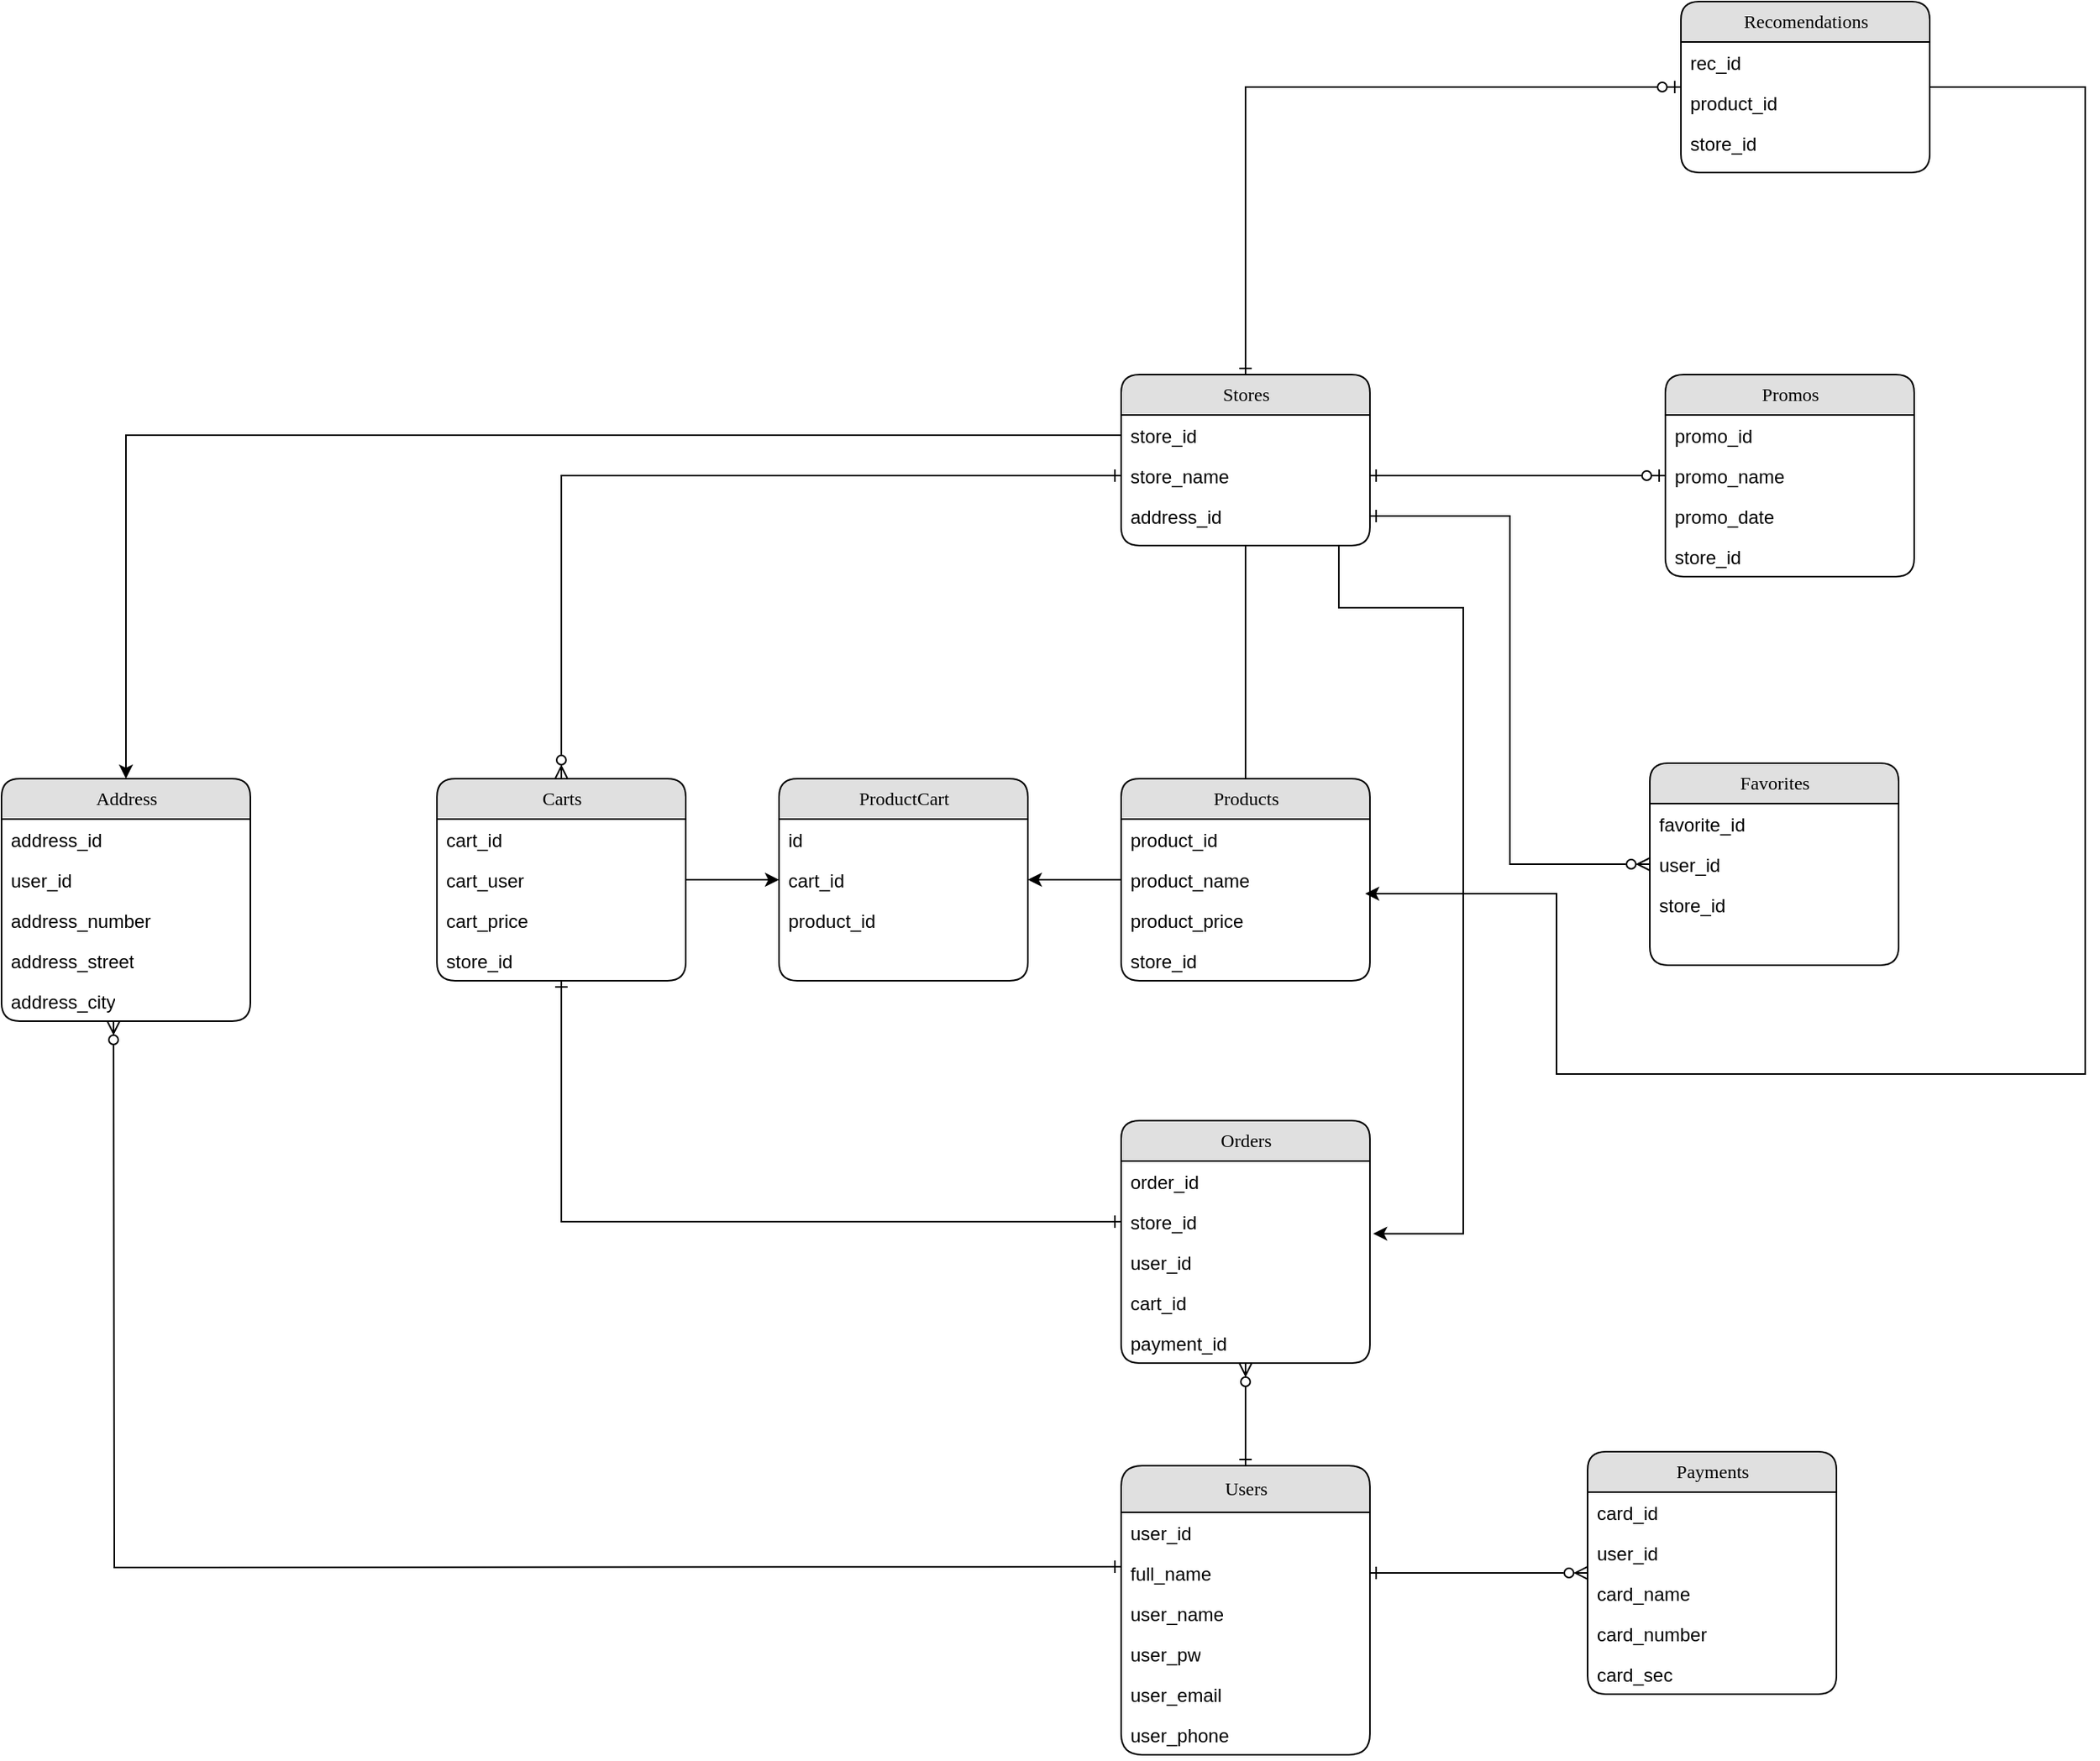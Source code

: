 <mxfile version="24.2.2" type="device">
  <diagram name="Page-1" id="b520641d-4fe3-3701-9064-5fc419738815">
    <mxGraphModel dx="1793" dy="1825" grid="1" gridSize="10" guides="1" tooltips="1" connect="1" arrows="1" fold="1" page="1" pageScale="1" pageWidth="1100" pageHeight="850" background="none" math="0" shadow="0">
      <root>
        <mxCell id="0" />
        <mxCell id="1" parent="0" />
        <mxCell id="NG-elbxsa3YwcpN-TTmp-94" style="edgeStyle=orthogonalEdgeStyle;rounded=0;orthogonalLoop=1;jettySize=auto;html=1;endArrow=ERzeroToMany;endFill=0;startArrow=ERone;startFill=0;" parent="1" source="NG-elbxsa3YwcpN-TTmp-6" target="NG-elbxsa3YwcpN-TTmp-36" edge="1">
          <mxGeometry relative="1" as="geometry" />
        </mxCell>
        <mxCell id="NG-elbxsa3YwcpN-TTmp-6" value="Users" style="swimlane;html=1;fontStyle=0;childLayout=stackLayout;horizontal=1;startSize=30;fillColor=#e0e0e0;horizontalStack=0;resizeParent=1;resizeLast=0;collapsible=1;marginBottom=0;swimlaneFillColor=#ffffff;align=center;rounded=1;shadow=0;comic=0;labelBackgroundColor=none;strokeWidth=1;fontFamily=Verdana;fontSize=12" parent="1" vertex="1">
          <mxGeometry x="830" y="792" width="160" height="186" as="geometry" />
        </mxCell>
        <mxCell id="NG-elbxsa3YwcpN-TTmp-7" value="user_id" style="text;html=1;strokeColor=none;fillColor=none;spacingLeft=4;spacingRight=4;whiteSpace=wrap;overflow=hidden;rotatable=0;points=[[0,0.5],[1,0.5]];portConstraint=eastwest;" parent="NG-elbxsa3YwcpN-TTmp-6" vertex="1">
          <mxGeometry y="30" width="160" height="26" as="geometry" />
        </mxCell>
        <mxCell id="NG-elbxsa3YwcpN-TTmp-8" value="full_name" style="text;html=1;strokeColor=none;fillColor=none;spacingLeft=4;spacingRight=4;whiteSpace=wrap;overflow=hidden;rotatable=0;points=[[0,0.5],[1,0.5]];portConstraint=eastwest;" parent="NG-elbxsa3YwcpN-TTmp-6" vertex="1">
          <mxGeometry y="56" width="160" height="26" as="geometry" />
        </mxCell>
        <mxCell id="QTdUDYWzJ6T_EHZHBYRw-10" value="user_name" style="text;html=1;strokeColor=none;fillColor=none;spacingLeft=4;spacingRight=4;whiteSpace=wrap;overflow=hidden;rotatable=0;points=[[0,0.5],[1,0.5]];portConstraint=eastwest;" parent="NG-elbxsa3YwcpN-TTmp-6" vertex="1">
          <mxGeometry y="82" width="160" height="26" as="geometry" />
        </mxCell>
        <mxCell id="NG-elbxsa3YwcpN-TTmp-64" value="user_pw" style="text;html=1;strokeColor=none;fillColor=none;spacingLeft=4;spacingRight=4;whiteSpace=wrap;overflow=hidden;rotatable=0;points=[[0,0.5],[1,0.5]];portConstraint=eastwest;" parent="NG-elbxsa3YwcpN-TTmp-6" vertex="1">
          <mxGeometry y="108" width="160" height="26" as="geometry" />
        </mxCell>
        <mxCell id="QTdUDYWzJ6T_EHZHBYRw-11" value="user_email" style="text;html=1;strokeColor=none;fillColor=none;spacingLeft=4;spacingRight=4;whiteSpace=wrap;overflow=hidden;rotatable=0;points=[[0,0.5],[1,0.5]];portConstraint=eastwest;" parent="NG-elbxsa3YwcpN-TTmp-6" vertex="1">
          <mxGeometry y="134" width="160" height="26" as="geometry" />
        </mxCell>
        <mxCell id="QTdUDYWzJ6T_EHZHBYRw-18" value="user_phone" style="text;html=1;strokeColor=none;fillColor=none;spacingLeft=4;spacingRight=4;whiteSpace=wrap;overflow=hidden;rotatable=0;points=[[0,0.5],[1,0.5]];portConstraint=eastwest;" parent="NG-elbxsa3YwcpN-TTmp-6" vertex="1">
          <mxGeometry y="160" width="160" height="26" as="geometry" />
        </mxCell>
        <mxCell id="NG-elbxsa3YwcpN-TTmp-76" style="edgeStyle=orthogonalEdgeStyle;rounded=0;orthogonalLoop=1;jettySize=auto;html=1;exitX=0.5;exitY=1;exitDx=0;exitDy=0;strokeColor=default;curved=1;endArrow=none;endFill=0;" parent="1" source="NG-elbxsa3YwcpN-TTmp-11" target="NG-elbxsa3YwcpN-TTmp-26" edge="1">
          <mxGeometry relative="1" as="geometry" />
        </mxCell>
        <mxCell id="NG-elbxsa3YwcpN-TTmp-93" style="edgeStyle=orthogonalEdgeStyle;rounded=0;orthogonalLoop=1;jettySize=auto;html=1;entryX=1.013;entryY=-0.204;entryDx=0;entryDy=0;entryPerimeter=0;" parent="1" target="NG-elbxsa3YwcpN-TTmp-39" edge="1">
          <mxGeometry relative="1" as="geometry">
            <Array as="points">
              <mxPoint x="970" y="240" />
              <mxPoint x="1050" y="240" />
              <mxPoint x="1050" y="643" />
            </Array>
            <mxPoint x="970" y="200" as="sourcePoint" />
          </mxGeometry>
        </mxCell>
        <mxCell id="NG-elbxsa3YwcpN-TTmp-11" value="Stores" style="swimlane;html=1;fontStyle=0;childLayout=stackLayout;horizontal=1;startSize=26;fillColor=#e0e0e0;horizontalStack=0;resizeParent=1;resizeLast=0;collapsible=1;marginBottom=0;swimlaneFillColor=#ffffff;align=center;rounded=1;shadow=0;comic=0;labelBackgroundColor=none;strokeWidth=1;fontFamily=Verdana;fontSize=12" parent="1" vertex="1">
          <mxGeometry x="830" y="90" width="160" height="110" as="geometry" />
        </mxCell>
        <mxCell id="NG-elbxsa3YwcpN-TTmp-13" value="store_id" style="text;html=1;strokeColor=none;fillColor=none;spacingLeft=4;spacingRight=4;whiteSpace=wrap;overflow=hidden;rotatable=0;points=[[0,0.5],[1,0.5]];portConstraint=eastwest;" parent="NG-elbxsa3YwcpN-TTmp-11" vertex="1">
          <mxGeometry y="26" width="160" height="26" as="geometry" />
        </mxCell>
        <mxCell id="NG-elbxsa3YwcpN-TTmp-14" value="store_name" style="text;html=1;strokeColor=none;fillColor=none;spacingLeft=4;spacingRight=4;whiteSpace=wrap;overflow=hidden;rotatable=0;points=[[0,0.5],[1,0.5]];portConstraint=eastwest;" parent="NG-elbxsa3YwcpN-TTmp-11" vertex="1">
          <mxGeometry y="52" width="160" height="26" as="geometry" />
        </mxCell>
        <mxCell id="NG-elbxsa3YwcpN-TTmp-15" value="address_id" style="text;html=1;strokeColor=none;fillColor=none;spacingLeft=4;spacingRight=4;whiteSpace=wrap;overflow=hidden;rotatable=0;points=[[0,0.5],[1,0.5]];portConstraint=eastwest;" parent="NG-elbxsa3YwcpN-TTmp-11" vertex="1">
          <mxGeometry y="78" width="160" height="26" as="geometry" />
        </mxCell>
        <mxCell id="NG-elbxsa3YwcpN-TTmp-16" value="&lt;div&gt;Address&lt;/div&gt;" style="swimlane;html=1;fontStyle=0;childLayout=stackLayout;horizontal=1;startSize=26;fillColor=#e0e0e0;horizontalStack=0;resizeParent=1;resizeLast=0;collapsible=1;marginBottom=0;swimlaneFillColor=#ffffff;align=center;rounded=1;shadow=0;comic=0;labelBackgroundColor=none;strokeWidth=1;fontFamily=Verdana;fontSize=12" parent="1" vertex="1">
          <mxGeometry x="110" y="350" width="160" height="156" as="geometry" />
        </mxCell>
        <mxCell id="NG-elbxsa3YwcpN-TTmp-62" value="address_id" style="text;html=1;strokeColor=none;fillColor=none;spacingLeft=4;spacingRight=4;whiteSpace=wrap;overflow=hidden;rotatable=0;points=[[0,0.5],[1,0.5]];portConstraint=eastwest;" parent="NG-elbxsa3YwcpN-TTmp-16" vertex="1">
          <mxGeometry y="26" width="160" height="26" as="geometry" />
        </mxCell>
        <mxCell id="NG-elbxsa3YwcpN-TTmp-19" value="user_id" style="text;html=1;strokeColor=none;fillColor=none;spacingLeft=4;spacingRight=4;whiteSpace=wrap;overflow=hidden;rotatable=0;points=[[0,0.5],[1,0.5]];portConstraint=eastwest;" parent="NG-elbxsa3YwcpN-TTmp-16" vertex="1">
          <mxGeometry y="52" width="160" height="26" as="geometry" />
        </mxCell>
        <mxCell id="NG-elbxsa3YwcpN-TTmp-20" value="address_number" style="text;html=1;strokeColor=none;fillColor=none;spacingLeft=4;spacingRight=4;whiteSpace=wrap;overflow=hidden;rotatable=0;points=[[0,0.5],[1,0.5]];portConstraint=eastwest;" parent="NG-elbxsa3YwcpN-TTmp-16" vertex="1">
          <mxGeometry y="78" width="160" height="26" as="geometry" />
        </mxCell>
        <mxCell id="NG-elbxsa3YwcpN-TTmp-17" value="address_street" style="text;html=1;strokeColor=none;fillColor=none;spacingLeft=4;spacingRight=4;whiteSpace=wrap;overflow=hidden;rotatable=0;points=[[0,0.5],[1,0.5]];portConstraint=eastwest;" parent="NG-elbxsa3YwcpN-TTmp-16" vertex="1">
          <mxGeometry y="104" width="160" height="26" as="geometry" />
        </mxCell>
        <mxCell id="QTdUDYWzJ6T_EHZHBYRw-2" value="address_city" style="text;html=1;strokeColor=none;fillColor=none;spacingLeft=4;spacingRight=4;whiteSpace=wrap;overflow=hidden;rotatable=0;points=[[0,0.5],[1,0.5]];portConstraint=eastwest;" parent="NG-elbxsa3YwcpN-TTmp-16" vertex="1">
          <mxGeometry y="130" width="160" height="26" as="geometry" />
        </mxCell>
        <mxCell id="NG-elbxsa3YwcpN-TTmp-21" value="&lt;div&gt;Payments&lt;/div&gt;" style="swimlane;html=1;fontStyle=0;childLayout=stackLayout;horizontal=1;startSize=26;fillColor=#e0e0e0;horizontalStack=0;resizeParent=1;resizeLast=0;collapsible=1;marginBottom=0;swimlaneFillColor=#ffffff;align=center;rounded=1;shadow=0;comic=0;labelBackgroundColor=none;strokeWidth=1;fontFamily=Verdana;fontSize=12" parent="1" vertex="1">
          <mxGeometry x="1130" y="783" width="160" height="156" as="geometry" />
        </mxCell>
        <mxCell id="NG-elbxsa3YwcpN-TTmp-22" value="card_id" style="text;html=1;strokeColor=none;fillColor=none;spacingLeft=4;spacingRight=4;whiteSpace=wrap;overflow=hidden;rotatable=0;points=[[0,0.5],[1,0.5]];portConstraint=eastwest;" parent="NG-elbxsa3YwcpN-TTmp-21" vertex="1">
          <mxGeometry y="26" width="160" height="26" as="geometry" />
        </mxCell>
        <mxCell id="QTdUDYWzJ6T_EHZHBYRw-3" value="user_id" style="text;html=1;strokeColor=none;fillColor=none;spacingLeft=4;spacingRight=4;whiteSpace=wrap;overflow=hidden;rotatable=0;points=[[0,0.5],[1,0.5]];portConstraint=eastwest;" parent="NG-elbxsa3YwcpN-TTmp-21" vertex="1">
          <mxGeometry y="52" width="160" height="26" as="geometry" />
        </mxCell>
        <mxCell id="NG-elbxsa3YwcpN-TTmp-23" value="card_name" style="text;html=1;strokeColor=none;fillColor=none;spacingLeft=4;spacingRight=4;whiteSpace=wrap;overflow=hidden;rotatable=0;points=[[0,0.5],[1,0.5]];portConstraint=eastwest;" parent="NG-elbxsa3YwcpN-TTmp-21" vertex="1">
          <mxGeometry y="78" width="160" height="26" as="geometry" />
        </mxCell>
        <mxCell id="NG-elbxsa3YwcpN-TTmp-24" value="card_number" style="text;html=1;strokeColor=none;fillColor=none;spacingLeft=4;spacingRight=4;whiteSpace=wrap;overflow=hidden;rotatable=0;points=[[0,0.5],[1,0.5]];portConstraint=eastwest;" parent="NG-elbxsa3YwcpN-TTmp-21" vertex="1">
          <mxGeometry y="104" width="160" height="26" as="geometry" />
        </mxCell>
        <mxCell id="NG-elbxsa3YwcpN-TTmp-25" value="card_sec" style="text;html=1;strokeColor=none;fillColor=none;spacingLeft=4;spacingRight=4;whiteSpace=wrap;overflow=hidden;rotatable=0;points=[[0,0.5],[1,0.5]];portConstraint=eastwest;" parent="NG-elbxsa3YwcpN-TTmp-21" vertex="1">
          <mxGeometry y="130" width="160" height="26" as="geometry" />
        </mxCell>
        <mxCell id="NG-elbxsa3YwcpN-TTmp-26" value="Products" style="swimlane;html=1;fontStyle=0;childLayout=stackLayout;horizontal=1;startSize=26;fillColor=#e0e0e0;horizontalStack=0;resizeParent=1;resizeLast=0;collapsible=1;marginBottom=0;swimlaneFillColor=#ffffff;align=center;rounded=1;shadow=0;comic=0;labelBackgroundColor=none;strokeWidth=1;fontFamily=Verdana;fontSize=12" parent="1" vertex="1">
          <mxGeometry x="830" y="350" width="160" height="130" as="geometry" />
        </mxCell>
        <mxCell id="NG-elbxsa3YwcpN-TTmp-27" value="product_id" style="text;html=1;strokeColor=none;fillColor=none;spacingLeft=4;spacingRight=4;whiteSpace=wrap;overflow=hidden;rotatable=0;points=[[0,0.5],[1,0.5]];portConstraint=eastwest;" parent="NG-elbxsa3YwcpN-TTmp-26" vertex="1">
          <mxGeometry y="26" width="160" height="26" as="geometry" />
        </mxCell>
        <mxCell id="NG-elbxsa3YwcpN-TTmp-28" value="product_name" style="text;html=1;strokeColor=none;fillColor=none;spacingLeft=4;spacingRight=4;whiteSpace=wrap;overflow=hidden;rotatable=0;points=[[0,0.5],[1,0.5]];portConstraint=eastwest;" parent="NG-elbxsa3YwcpN-TTmp-26" vertex="1">
          <mxGeometry y="52" width="160" height="26" as="geometry" />
        </mxCell>
        <mxCell id="NG-elbxsa3YwcpN-TTmp-29" value="product_price" style="text;html=1;strokeColor=none;fillColor=none;spacingLeft=4;spacingRight=4;whiteSpace=wrap;overflow=hidden;rotatable=0;points=[[0,0.5],[1,0.5]];portConstraint=eastwest;" parent="NG-elbxsa3YwcpN-TTmp-26" vertex="1">
          <mxGeometry y="78" width="160" height="26" as="geometry" />
        </mxCell>
        <mxCell id="NG-elbxsa3YwcpN-TTmp-71" value="store_id" style="text;html=1;strokeColor=none;fillColor=none;spacingLeft=4;spacingRight=4;whiteSpace=wrap;overflow=hidden;rotatable=0;points=[[0,0.5],[1,0.5]];portConstraint=eastwest;" parent="NG-elbxsa3YwcpN-TTmp-26" vertex="1">
          <mxGeometry y="104" width="160" height="26" as="geometry" />
        </mxCell>
        <mxCell id="NG-elbxsa3YwcpN-TTmp-31" value="Carts" style="swimlane;html=1;fontStyle=0;childLayout=stackLayout;horizontal=1;startSize=26;fillColor=#e0e0e0;horizontalStack=0;resizeParent=1;resizeLast=0;collapsible=1;marginBottom=0;swimlaneFillColor=#ffffff;align=center;rounded=1;shadow=0;comic=0;labelBackgroundColor=none;strokeWidth=1;fontFamily=Verdana;fontSize=12" parent="1" vertex="1">
          <mxGeometry x="390" y="350" width="160" height="130" as="geometry" />
        </mxCell>
        <mxCell id="NG-elbxsa3YwcpN-TTmp-32" value="cart_id" style="text;html=1;strokeColor=none;fillColor=none;spacingLeft=4;spacingRight=4;whiteSpace=wrap;overflow=hidden;rotatable=0;points=[[0,0.5],[1,0.5]];portConstraint=eastwest;" parent="NG-elbxsa3YwcpN-TTmp-31" vertex="1">
          <mxGeometry y="26" width="160" height="26" as="geometry" />
        </mxCell>
        <mxCell id="NG-elbxsa3YwcpN-TTmp-33" value="cart_user" style="text;html=1;strokeColor=none;fillColor=none;spacingLeft=4;spacingRight=4;whiteSpace=wrap;overflow=hidden;rotatable=0;points=[[0,0.5],[1,0.5]];portConstraint=eastwest;" parent="NG-elbxsa3YwcpN-TTmp-31" vertex="1">
          <mxGeometry y="52" width="160" height="26" as="geometry" />
        </mxCell>
        <mxCell id="NG-elbxsa3YwcpN-TTmp-34" value="cart_price" style="text;html=1;strokeColor=none;fillColor=none;spacingLeft=4;spacingRight=4;whiteSpace=wrap;overflow=hidden;rotatable=0;points=[[0,0.5],[1,0.5]];portConstraint=eastwest;" parent="NG-elbxsa3YwcpN-TTmp-31" vertex="1">
          <mxGeometry y="78" width="160" height="26" as="geometry" />
        </mxCell>
        <mxCell id="NG-elbxsa3YwcpN-TTmp-72" value="store_id" style="text;html=1;strokeColor=none;fillColor=none;spacingLeft=4;spacingRight=4;whiteSpace=wrap;overflow=hidden;rotatable=0;points=[[0,0.5],[1,0.5]];portConstraint=eastwest;" parent="NG-elbxsa3YwcpN-TTmp-31" vertex="1">
          <mxGeometry y="104" width="160" height="26" as="geometry" />
        </mxCell>
        <mxCell id="NG-elbxsa3YwcpN-TTmp-36" value="Orders" style="swimlane;html=1;fontStyle=0;childLayout=stackLayout;horizontal=1;startSize=26;fillColor=#e0e0e0;horizontalStack=0;resizeParent=1;resizeLast=0;collapsible=1;marginBottom=0;swimlaneFillColor=#ffffff;align=center;rounded=1;shadow=0;comic=0;labelBackgroundColor=none;strokeWidth=1;fontFamily=Verdana;fontSize=12" parent="1" vertex="1">
          <mxGeometry x="830" y="570" width="160" height="156" as="geometry" />
        </mxCell>
        <mxCell id="NG-elbxsa3YwcpN-TTmp-37" value="order_id" style="text;html=1;strokeColor=none;fillColor=none;spacingLeft=4;spacingRight=4;whiteSpace=wrap;overflow=hidden;rotatable=0;points=[[0,0.5],[1,0.5]];portConstraint=eastwest;" parent="NG-elbxsa3YwcpN-TTmp-36" vertex="1">
          <mxGeometry y="26" width="160" height="26" as="geometry" />
        </mxCell>
        <mxCell id="NG-elbxsa3YwcpN-TTmp-38" value="store_id" style="text;html=1;strokeColor=none;fillColor=none;spacingLeft=4;spacingRight=4;whiteSpace=wrap;overflow=hidden;rotatable=0;points=[[0,0.5],[1,0.5]];portConstraint=eastwest;" parent="NG-elbxsa3YwcpN-TTmp-36" vertex="1">
          <mxGeometry y="52" width="160" height="26" as="geometry" />
        </mxCell>
        <mxCell id="NG-elbxsa3YwcpN-TTmp-39" value="user_id" style="text;html=1;strokeColor=none;fillColor=none;spacingLeft=4;spacingRight=4;whiteSpace=wrap;overflow=hidden;rotatable=0;points=[[0,0.5],[1,0.5]];portConstraint=eastwest;" parent="NG-elbxsa3YwcpN-TTmp-36" vertex="1">
          <mxGeometry y="78" width="160" height="26" as="geometry" />
        </mxCell>
        <mxCell id="NG-elbxsa3YwcpN-TTmp-65" value="cart_id&lt;div&gt;&lt;br&gt;&lt;/div&gt;" style="text;html=1;strokeColor=none;fillColor=none;spacingLeft=4;spacingRight=4;whiteSpace=wrap;overflow=hidden;rotatable=0;points=[[0,0.5],[1,0.5]];portConstraint=eastwest;" parent="NG-elbxsa3YwcpN-TTmp-36" vertex="1">
          <mxGeometry y="104" width="160" height="26" as="geometry" />
        </mxCell>
        <mxCell id="NG-elbxsa3YwcpN-TTmp-95" value="payment_id" style="text;html=1;strokeColor=none;fillColor=none;spacingLeft=4;spacingRight=4;whiteSpace=wrap;overflow=hidden;rotatable=0;points=[[0,0.5],[1,0.5]];portConstraint=eastwest;" parent="NG-elbxsa3YwcpN-TTmp-36" vertex="1">
          <mxGeometry y="130" width="160" height="26" as="geometry" />
        </mxCell>
        <mxCell id="NG-elbxsa3YwcpN-TTmp-41" value="Favorites" style="swimlane;html=1;fontStyle=0;childLayout=stackLayout;horizontal=1;startSize=26;fillColor=#e0e0e0;horizontalStack=0;resizeParent=1;resizeLast=0;collapsible=1;marginBottom=0;swimlaneFillColor=#ffffff;align=center;rounded=1;shadow=0;comic=0;labelBackgroundColor=none;strokeWidth=1;fontFamily=Verdana;fontSize=12" parent="1" vertex="1">
          <mxGeometry x="1170" y="340" width="160" height="130" as="geometry" />
        </mxCell>
        <mxCell id="NG-elbxsa3YwcpN-TTmp-42" value="favorite_id" style="text;html=1;strokeColor=none;fillColor=none;spacingLeft=4;spacingRight=4;whiteSpace=wrap;overflow=hidden;rotatable=0;points=[[0,0.5],[1,0.5]];portConstraint=eastwest;" parent="NG-elbxsa3YwcpN-TTmp-41" vertex="1">
          <mxGeometry y="26" width="160" height="26" as="geometry" />
        </mxCell>
        <mxCell id="NG-elbxsa3YwcpN-TTmp-43" value="user_id" style="text;html=1;strokeColor=none;fillColor=none;spacingLeft=4;spacingRight=4;whiteSpace=wrap;overflow=hidden;rotatable=0;points=[[0,0.5],[1,0.5]];portConstraint=eastwest;" parent="NG-elbxsa3YwcpN-TTmp-41" vertex="1">
          <mxGeometry y="52" width="160" height="26" as="geometry" />
        </mxCell>
        <mxCell id="NG-elbxsa3YwcpN-TTmp-97" value="store_id" style="text;html=1;strokeColor=none;fillColor=none;spacingLeft=4;spacingRight=4;whiteSpace=wrap;overflow=hidden;rotatable=0;points=[[0,0.5],[1,0.5]];portConstraint=eastwest;" parent="NG-elbxsa3YwcpN-TTmp-41" vertex="1">
          <mxGeometry y="78" width="160" height="26" as="geometry" />
        </mxCell>
        <mxCell id="NG-elbxsa3YwcpN-TTmp-96" style="edgeStyle=orthogonalEdgeStyle;rounded=0;orthogonalLoop=1;jettySize=auto;html=1;endArrow=ERone;endFill=0;startArrow=ERzeroToOne;startFill=0;" parent="1" source="NG-elbxsa3YwcpN-TTmp-51" target="NG-elbxsa3YwcpN-TTmp-11" edge="1">
          <mxGeometry relative="1" as="geometry" />
        </mxCell>
        <mxCell id="NG-elbxsa3YwcpN-TTmp-51" value="Recomendations" style="swimlane;html=1;fontStyle=0;childLayout=stackLayout;horizontal=1;startSize=26;fillColor=#e0e0e0;horizontalStack=0;resizeParent=1;resizeLast=0;collapsible=1;marginBottom=0;swimlaneFillColor=#ffffff;align=center;rounded=1;shadow=0;comic=0;labelBackgroundColor=none;strokeWidth=1;fontFamily=Verdana;fontSize=12" parent="1" vertex="1">
          <mxGeometry x="1190" y="-150" width="160" height="110" as="geometry" />
        </mxCell>
        <mxCell id="NG-elbxsa3YwcpN-TTmp-52" value="rec_id" style="text;html=1;strokeColor=none;fillColor=none;spacingLeft=4;spacingRight=4;whiteSpace=wrap;overflow=hidden;rotatable=0;points=[[0,0.5],[1,0.5]];portConstraint=eastwest;" parent="NG-elbxsa3YwcpN-TTmp-51" vertex="1">
          <mxGeometry y="26" width="160" height="26" as="geometry" />
        </mxCell>
        <mxCell id="NG-elbxsa3YwcpN-TTmp-53" value="product_id" style="text;html=1;strokeColor=none;fillColor=none;spacingLeft=4;spacingRight=4;whiteSpace=wrap;overflow=hidden;rotatable=0;points=[[0,0.5],[1,0.5]];portConstraint=eastwest;" parent="NG-elbxsa3YwcpN-TTmp-51" vertex="1">
          <mxGeometry y="52" width="160" height="26" as="geometry" />
        </mxCell>
        <mxCell id="NG-elbxsa3YwcpN-TTmp-54" value="store_id" style="text;html=1;strokeColor=none;fillColor=none;spacingLeft=4;spacingRight=4;whiteSpace=wrap;overflow=hidden;rotatable=0;points=[[0,0.5],[1,0.5]];portConstraint=eastwest;" parent="NG-elbxsa3YwcpN-TTmp-51" vertex="1">
          <mxGeometry y="78" width="160" height="26" as="geometry" />
        </mxCell>
        <mxCell id="NG-elbxsa3YwcpN-TTmp-56" value="Promos" style="swimlane;html=1;fontStyle=0;childLayout=stackLayout;horizontal=1;startSize=26;fillColor=#e0e0e0;horizontalStack=0;resizeParent=1;resizeLast=0;collapsible=1;marginBottom=0;swimlaneFillColor=#ffffff;align=center;rounded=1;shadow=0;comic=0;labelBackgroundColor=none;strokeWidth=1;fontFamily=Verdana;fontSize=12" parent="1" vertex="1">
          <mxGeometry x="1180" y="90" width="160" height="130" as="geometry" />
        </mxCell>
        <mxCell id="NG-elbxsa3YwcpN-TTmp-57" value="promo_id" style="text;html=1;strokeColor=none;fillColor=none;spacingLeft=4;spacingRight=4;whiteSpace=wrap;overflow=hidden;rotatable=0;points=[[0,0.5],[1,0.5]];portConstraint=eastwest;" parent="NG-elbxsa3YwcpN-TTmp-56" vertex="1">
          <mxGeometry y="26" width="160" height="26" as="geometry" />
        </mxCell>
        <mxCell id="NG-elbxsa3YwcpN-TTmp-58" value="promo_name" style="text;html=1;strokeColor=none;fillColor=none;spacingLeft=4;spacingRight=4;whiteSpace=wrap;overflow=hidden;rotatable=0;points=[[0,0.5],[1,0.5]];portConstraint=eastwest;" parent="NG-elbxsa3YwcpN-TTmp-56" vertex="1">
          <mxGeometry y="52" width="160" height="26" as="geometry" />
        </mxCell>
        <mxCell id="NG-elbxsa3YwcpN-TTmp-59" value="promo_date" style="text;html=1;strokeColor=none;fillColor=none;spacingLeft=4;spacingRight=4;whiteSpace=wrap;overflow=hidden;rotatable=0;points=[[0,0.5],[1,0.5]];portConstraint=eastwest;" parent="NG-elbxsa3YwcpN-TTmp-56" vertex="1">
          <mxGeometry y="78" width="160" height="26" as="geometry" />
        </mxCell>
        <mxCell id="NG-elbxsa3YwcpN-TTmp-78" value="store_id" style="text;html=1;strokeColor=none;fillColor=none;spacingLeft=4;spacingRight=4;whiteSpace=wrap;overflow=hidden;rotatable=0;points=[[0,0.5],[1,0.5]];portConstraint=eastwest;" parent="NG-elbxsa3YwcpN-TTmp-56" vertex="1">
          <mxGeometry y="104" width="160" height="26" as="geometry" />
        </mxCell>
        <mxCell id="NG-elbxsa3YwcpN-TTmp-77" style="edgeStyle=orthogonalEdgeStyle;rounded=0;orthogonalLoop=1;jettySize=auto;html=1;exitX=0;exitY=0.5;exitDx=0;exitDy=0;endArrow=ERzeroToMany;endFill=0;startArrow=ERone;startFill=0;" parent="1" source="NG-elbxsa3YwcpN-TTmp-14" target="NG-elbxsa3YwcpN-TTmp-31" edge="1">
          <mxGeometry relative="1" as="geometry" />
        </mxCell>
        <mxCell id="NG-elbxsa3YwcpN-TTmp-79" value="ProductCart" style="swimlane;html=1;fontStyle=0;childLayout=stackLayout;horizontal=1;startSize=26;fillColor=#e0e0e0;horizontalStack=0;resizeParent=1;resizeLast=0;collapsible=1;marginBottom=0;swimlaneFillColor=#ffffff;align=center;rounded=1;shadow=0;comic=0;labelBackgroundColor=none;strokeWidth=1;fontFamily=Verdana;fontSize=12" parent="1" vertex="1">
          <mxGeometry x="610" y="350" width="160" height="130" as="geometry" />
        </mxCell>
        <mxCell id="QTdUDYWzJ6T_EHZHBYRw-4" value="id&lt;div&gt;&lt;br&gt;&lt;/div&gt;" style="text;html=1;strokeColor=none;fillColor=none;spacingLeft=4;spacingRight=4;whiteSpace=wrap;overflow=hidden;rotatable=0;points=[[0,0.5],[1,0.5]];portConstraint=eastwest;" parent="NG-elbxsa3YwcpN-TTmp-79" vertex="1">
          <mxGeometry y="26" width="160" height="26" as="geometry" />
        </mxCell>
        <mxCell id="NG-elbxsa3YwcpN-TTmp-80" value="cart_id" style="text;html=1;strokeColor=none;fillColor=none;spacingLeft=4;spacingRight=4;whiteSpace=wrap;overflow=hidden;rotatable=0;points=[[0,0.5],[1,0.5]];portConstraint=eastwest;" parent="NG-elbxsa3YwcpN-TTmp-79" vertex="1">
          <mxGeometry y="52" width="160" height="26" as="geometry" />
        </mxCell>
        <mxCell id="NG-elbxsa3YwcpN-TTmp-82" value="product_id" style="text;html=1;strokeColor=none;fillColor=none;spacingLeft=4;spacingRight=4;whiteSpace=wrap;overflow=hidden;rotatable=0;points=[[0,0.5],[1,0.5]];portConstraint=eastwest;" parent="NG-elbxsa3YwcpN-TTmp-79" vertex="1">
          <mxGeometry y="78" width="160" height="26" as="geometry" />
        </mxCell>
        <mxCell id="NG-elbxsa3YwcpN-TTmp-84" style="edgeStyle=orthogonalEdgeStyle;rounded=0;orthogonalLoop=1;jettySize=auto;html=1;exitX=0;exitY=0.5;exitDx=0;exitDy=0;entryX=1;entryY=0.5;entryDx=0;entryDy=0;" parent="1" source="NG-elbxsa3YwcpN-TTmp-28" edge="1">
          <mxGeometry relative="1" as="geometry">
            <mxPoint x="770" y="415" as="targetPoint" />
          </mxGeometry>
        </mxCell>
        <mxCell id="NG-elbxsa3YwcpN-TTmp-85" style="edgeStyle=orthogonalEdgeStyle;rounded=0;orthogonalLoop=1;jettySize=auto;html=1;exitX=1;exitY=0.5;exitDx=0;exitDy=0;entryX=0;entryY=0.5;entryDx=0;entryDy=0;" parent="1" source="NG-elbxsa3YwcpN-TTmp-33" edge="1">
          <mxGeometry relative="1" as="geometry">
            <mxPoint x="610" y="415" as="targetPoint" />
          </mxGeometry>
        </mxCell>
        <mxCell id="NG-elbxsa3YwcpN-TTmp-86" style="edgeStyle=orthogonalEdgeStyle;rounded=0;orthogonalLoop=1;jettySize=auto;html=1;exitX=0;exitY=0.5;exitDx=0;exitDy=0;" parent="1" source="NG-elbxsa3YwcpN-TTmp-13" target="NG-elbxsa3YwcpN-TTmp-16" edge="1">
          <mxGeometry relative="1" as="geometry" />
        </mxCell>
        <mxCell id="NG-elbxsa3YwcpN-TTmp-87" style="edgeStyle=orthogonalEdgeStyle;rounded=0;orthogonalLoop=1;jettySize=auto;html=1;endArrow=ERzeroToMany;endFill=0;startArrow=ERone;startFill=0;" parent="1" edge="1">
          <mxGeometry relative="1" as="geometry">
            <mxPoint x="830" y="857" as="sourcePoint" />
            <mxPoint x="182" y="506" as="targetPoint" />
          </mxGeometry>
        </mxCell>
        <mxCell id="NG-elbxsa3YwcpN-TTmp-88" style="edgeStyle=orthogonalEdgeStyle;rounded=0;orthogonalLoop=1;jettySize=auto;html=1;exitX=0;exitY=0.5;exitDx=0;exitDy=0;entryX=1;entryY=0.5;entryDx=0;entryDy=0;endArrow=ERone;endFill=0;startArrow=ERzeroToOne;startFill=0;" parent="1" source="NG-elbxsa3YwcpN-TTmp-58" target="NG-elbxsa3YwcpN-TTmp-14" edge="1">
          <mxGeometry relative="1" as="geometry" />
        </mxCell>
        <mxCell id="NG-elbxsa3YwcpN-TTmp-90" style="edgeStyle=orthogonalEdgeStyle;rounded=0;orthogonalLoop=1;jettySize=auto;html=1;exitX=1;exitY=0.5;exitDx=0;exitDy=0;entryX=0;entryY=0.5;entryDx=0;entryDy=0;endArrow=ERzeroToMany;endFill=0;startArrow=ERone;startFill=0;" parent="1" source="NG-elbxsa3YwcpN-TTmp-15" target="NG-elbxsa3YwcpN-TTmp-43" edge="1">
          <mxGeometry relative="1" as="geometry" />
        </mxCell>
        <mxCell id="NG-elbxsa3YwcpN-TTmp-91" style="edgeStyle=orthogonalEdgeStyle;rounded=0;orthogonalLoop=1;jettySize=auto;html=1;endArrow=ERzeroToMany;endFill=0;startArrow=ERone;startFill=0;" parent="1" source="NG-elbxsa3YwcpN-TTmp-8" target="NG-elbxsa3YwcpN-TTmp-21" edge="1">
          <mxGeometry relative="1" as="geometry" />
        </mxCell>
        <mxCell id="NG-elbxsa3YwcpN-TTmp-92" style="edgeStyle=orthogonalEdgeStyle;rounded=0;orthogonalLoop=1;jettySize=auto;html=1;endArrow=ERone;endFill=0;startArrow=ERone;startFill=0;" parent="1" source="NG-elbxsa3YwcpN-TTmp-38" target="NG-elbxsa3YwcpN-TTmp-31" edge="1">
          <mxGeometry relative="1" as="geometry" />
        </mxCell>
        <mxCell id="QTdUDYWzJ6T_EHZHBYRw-1" style="edgeStyle=orthogonalEdgeStyle;rounded=0;orthogonalLoop=1;jettySize=auto;html=1;entryX=0.981;entryY=-0.154;entryDx=0;entryDy=0;entryPerimeter=0;" parent="1" source="NG-elbxsa3YwcpN-TTmp-51" target="NG-elbxsa3YwcpN-TTmp-29" edge="1">
          <mxGeometry relative="1" as="geometry">
            <Array as="points">
              <mxPoint x="1450" y="-95" />
              <mxPoint x="1450" y="540" />
              <mxPoint x="1110" y="540" />
              <mxPoint x="1110" y="424" />
            </Array>
          </mxGeometry>
        </mxCell>
      </root>
    </mxGraphModel>
  </diagram>
</mxfile>

